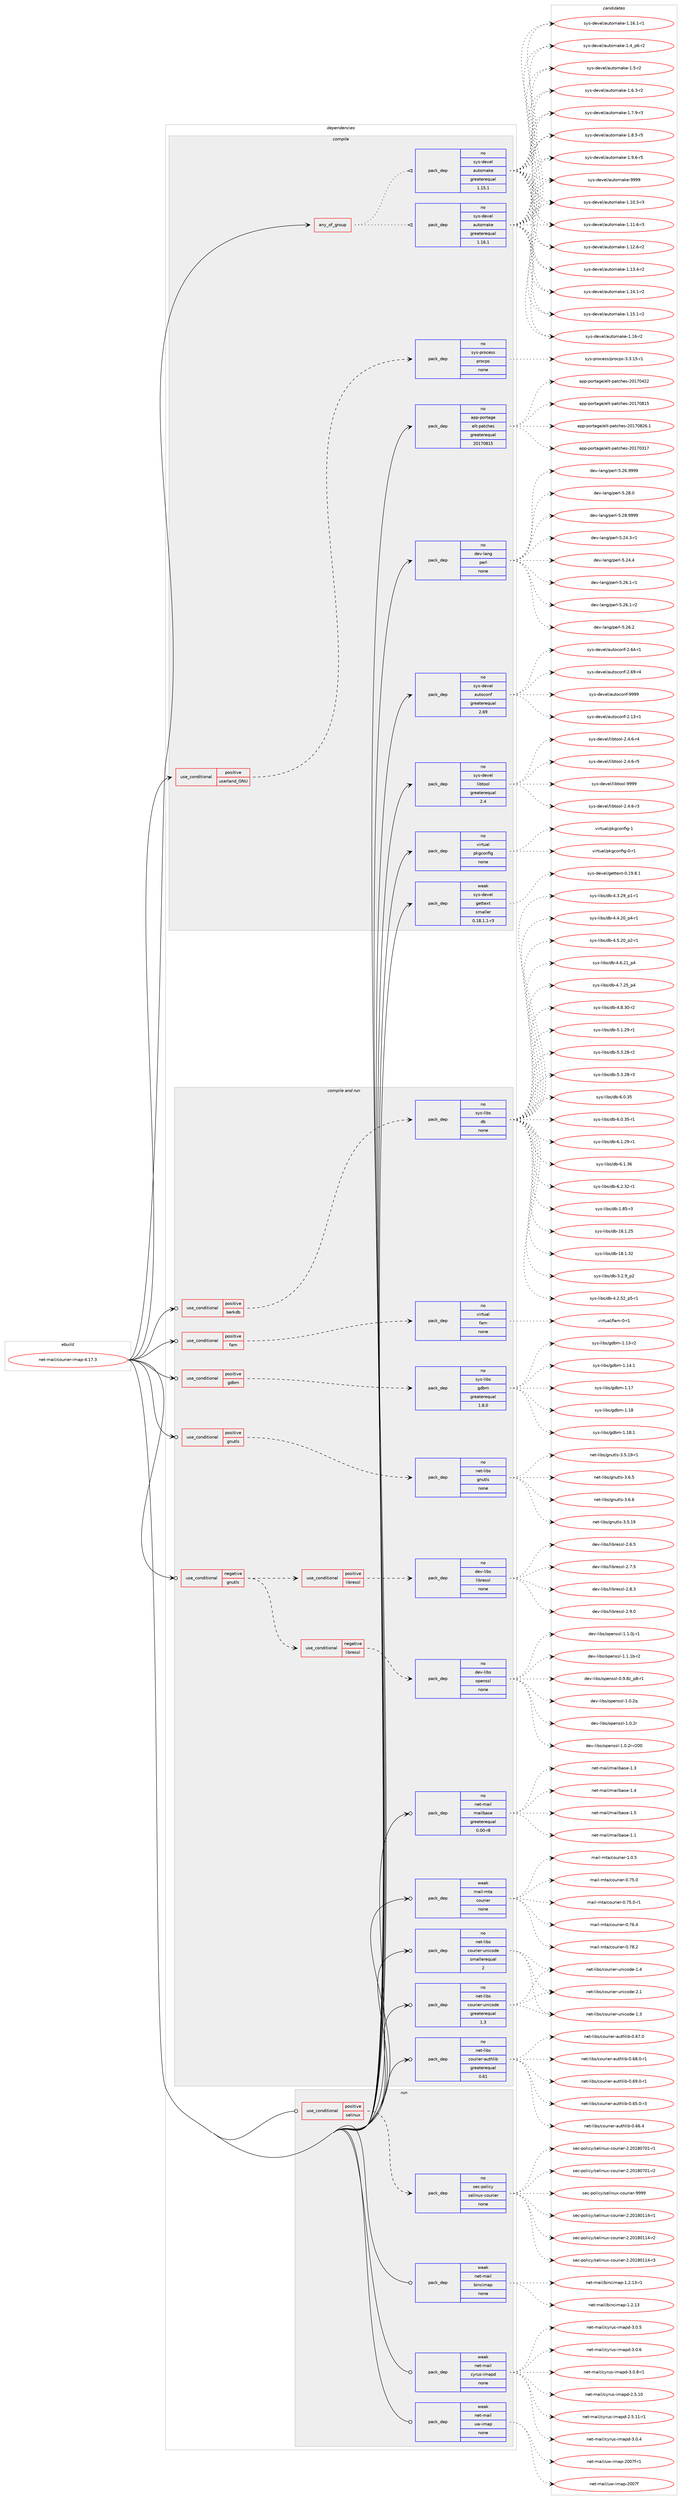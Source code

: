 digraph prolog {

# *************
# Graph options
# *************

newrank=true;
concentrate=true;
compound=true;
graph [rankdir=LR,fontname=Helvetica,fontsize=10,ranksep=1.5];#, ranksep=2.5, nodesep=0.2];
edge  [arrowhead=vee];
node  [fontname=Helvetica,fontsize=10];

# **********
# The ebuild
# **********

subgraph cluster_leftcol {
color=gray;
rank=same;
label=<<i>ebuild</i>>;
id [label="net-mail/courier-imap-4.17.3", color=red, width=4, href="../net-mail/courier-imap-4.17.3.svg"];
}

# ****************
# The dependencies
# ****************

subgraph cluster_midcol {
color=gray;
label=<<i>dependencies</i>>;
subgraph cluster_compile {
fillcolor="#eeeeee";
style=filled;
label=<<i>compile</i>>;
subgraph any26238 {
dependency1662953 [label=<<TABLE BORDER="0" CELLBORDER="1" CELLSPACING="0" CELLPADDING="4"><TR><TD CELLPADDING="10">any_of_group</TD></TR></TABLE>>, shape=none, color=red];subgraph pack1188903 {
dependency1662954 [label=<<TABLE BORDER="0" CELLBORDER="1" CELLSPACING="0" CELLPADDING="4" WIDTH="220"><TR><TD ROWSPAN="6" CELLPADDING="30">pack_dep</TD></TR><TR><TD WIDTH="110">no</TD></TR><TR><TD>sys-devel</TD></TR><TR><TD>automake</TD></TR><TR><TD>greaterequal</TD></TR><TR><TD>1.16.1</TD></TR></TABLE>>, shape=none, color=blue];
}
dependency1662953:e -> dependency1662954:w [weight=20,style="dotted",arrowhead="oinv"];
subgraph pack1188904 {
dependency1662955 [label=<<TABLE BORDER="0" CELLBORDER="1" CELLSPACING="0" CELLPADDING="4" WIDTH="220"><TR><TD ROWSPAN="6" CELLPADDING="30">pack_dep</TD></TR><TR><TD WIDTH="110">no</TD></TR><TR><TD>sys-devel</TD></TR><TR><TD>automake</TD></TR><TR><TD>greaterequal</TD></TR><TR><TD>1.15.1</TD></TR></TABLE>>, shape=none, color=blue];
}
dependency1662953:e -> dependency1662955:w [weight=20,style="dotted",arrowhead="oinv"];
}
id:e -> dependency1662953:w [weight=20,style="solid",arrowhead="vee"];
subgraph cond447024 {
dependency1662956 [label=<<TABLE BORDER="0" CELLBORDER="1" CELLSPACING="0" CELLPADDING="4"><TR><TD ROWSPAN="3" CELLPADDING="10">use_conditional</TD></TR><TR><TD>positive</TD></TR><TR><TD>userland_GNU</TD></TR></TABLE>>, shape=none, color=red];
subgraph pack1188905 {
dependency1662957 [label=<<TABLE BORDER="0" CELLBORDER="1" CELLSPACING="0" CELLPADDING="4" WIDTH="220"><TR><TD ROWSPAN="6" CELLPADDING="30">pack_dep</TD></TR><TR><TD WIDTH="110">no</TD></TR><TR><TD>sys-process</TD></TR><TR><TD>procps</TD></TR><TR><TD>none</TD></TR><TR><TD></TD></TR></TABLE>>, shape=none, color=blue];
}
dependency1662956:e -> dependency1662957:w [weight=20,style="dashed",arrowhead="vee"];
}
id:e -> dependency1662956:w [weight=20,style="solid",arrowhead="vee"];
subgraph pack1188906 {
dependency1662958 [label=<<TABLE BORDER="0" CELLBORDER="1" CELLSPACING="0" CELLPADDING="4" WIDTH="220"><TR><TD ROWSPAN="6" CELLPADDING="30">pack_dep</TD></TR><TR><TD WIDTH="110">no</TD></TR><TR><TD>app-portage</TD></TR><TR><TD>elt-patches</TD></TR><TR><TD>greaterequal</TD></TR><TR><TD>20170815</TD></TR></TABLE>>, shape=none, color=blue];
}
id:e -> dependency1662958:w [weight=20,style="solid",arrowhead="vee"];
subgraph pack1188907 {
dependency1662959 [label=<<TABLE BORDER="0" CELLBORDER="1" CELLSPACING="0" CELLPADDING="4" WIDTH="220"><TR><TD ROWSPAN="6" CELLPADDING="30">pack_dep</TD></TR><TR><TD WIDTH="110">no</TD></TR><TR><TD>dev-lang</TD></TR><TR><TD>perl</TD></TR><TR><TD>none</TD></TR><TR><TD></TD></TR></TABLE>>, shape=none, color=blue];
}
id:e -> dependency1662959:w [weight=20,style="solid",arrowhead="vee"];
subgraph pack1188908 {
dependency1662960 [label=<<TABLE BORDER="0" CELLBORDER="1" CELLSPACING="0" CELLPADDING="4" WIDTH="220"><TR><TD ROWSPAN="6" CELLPADDING="30">pack_dep</TD></TR><TR><TD WIDTH="110">no</TD></TR><TR><TD>sys-devel</TD></TR><TR><TD>autoconf</TD></TR><TR><TD>greaterequal</TD></TR><TR><TD>2.69</TD></TR></TABLE>>, shape=none, color=blue];
}
id:e -> dependency1662960:w [weight=20,style="solid",arrowhead="vee"];
subgraph pack1188909 {
dependency1662961 [label=<<TABLE BORDER="0" CELLBORDER="1" CELLSPACING="0" CELLPADDING="4" WIDTH="220"><TR><TD ROWSPAN="6" CELLPADDING="30">pack_dep</TD></TR><TR><TD WIDTH="110">no</TD></TR><TR><TD>sys-devel</TD></TR><TR><TD>libtool</TD></TR><TR><TD>greaterequal</TD></TR><TR><TD>2.4</TD></TR></TABLE>>, shape=none, color=blue];
}
id:e -> dependency1662961:w [weight=20,style="solid",arrowhead="vee"];
subgraph pack1188910 {
dependency1662962 [label=<<TABLE BORDER="0" CELLBORDER="1" CELLSPACING="0" CELLPADDING="4" WIDTH="220"><TR><TD ROWSPAN="6" CELLPADDING="30">pack_dep</TD></TR><TR><TD WIDTH="110">no</TD></TR><TR><TD>virtual</TD></TR><TR><TD>pkgconfig</TD></TR><TR><TD>none</TD></TR><TR><TD></TD></TR></TABLE>>, shape=none, color=blue];
}
id:e -> dependency1662962:w [weight=20,style="solid",arrowhead="vee"];
subgraph pack1188911 {
dependency1662963 [label=<<TABLE BORDER="0" CELLBORDER="1" CELLSPACING="0" CELLPADDING="4" WIDTH="220"><TR><TD ROWSPAN="6" CELLPADDING="30">pack_dep</TD></TR><TR><TD WIDTH="110">weak</TD></TR><TR><TD>sys-devel</TD></TR><TR><TD>gettext</TD></TR><TR><TD>smaller</TD></TR><TR><TD>0.18.1.1-r3</TD></TR></TABLE>>, shape=none, color=blue];
}
id:e -> dependency1662963:w [weight=20,style="solid",arrowhead="vee"];
}
subgraph cluster_compileandrun {
fillcolor="#eeeeee";
style=filled;
label=<<i>compile and run</i>>;
subgraph cond447025 {
dependency1662964 [label=<<TABLE BORDER="0" CELLBORDER="1" CELLSPACING="0" CELLPADDING="4"><TR><TD ROWSPAN="3" CELLPADDING="10">use_conditional</TD></TR><TR><TD>negative</TD></TR><TR><TD>gnutls</TD></TR></TABLE>>, shape=none, color=red];
subgraph cond447026 {
dependency1662965 [label=<<TABLE BORDER="0" CELLBORDER="1" CELLSPACING="0" CELLPADDING="4"><TR><TD ROWSPAN="3" CELLPADDING="10">use_conditional</TD></TR><TR><TD>negative</TD></TR><TR><TD>libressl</TD></TR></TABLE>>, shape=none, color=red];
subgraph pack1188912 {
dependency1662966 [label=<<TABLE BORDER="0" CELLBORDER="1" CELLSPACING="0" CELLPADDING="4" WIDTH="220"><TR><TD ROWSPAN="6" CELLPADDING="30">pack_dep</TD></TR><TR><TD WIDTH="110">no</TD></TR><TR><TD>dev-libs</TD></TR><TR><TD>openssl</TD></TR><TR><TD>none</TD></TR><TR><TD></TD></TR></TABLE>>, shape=none, color=blue];
}
dependency1662965:e -> dependency1662966:w [weight=20,style="dashed",arrowhead="vee"];
}
dependency1662964:e -> dependency1662965:w [weight=20,style="dashed",arrowhead="vee"];
subgraph cond447027 {
dependency1662967 [label=<<TABLE BORDER="0" CELLBORDER="1" CELLSPACING="0" CELLPADDING="4"><TR><TD ROWSPAN="3" CELLPADDING="10">use_conditional</TD></TR><TR><TD>positive</TD></TR><TR><TD>libressl</TD></TR></TABLE>>, shape=none, color=red];
subgraph pack1188913 {
dependency1662968 [label=<<TABLE BORDER="0" CELLBORDER="1" CELLSPACING="0" CELLPADDING="4" WIDTH="220"><TR><TD ROWSPAN="6" CELLPADDING="30">pack_dep</TD></TR><TR><TD WIDTH="110">no</TD></TR><TR><TD>dev-libs</TD></TR><TR><TD>libressl</TD></TR><TR><TD>none</TD></TR><TR><TD></TD></TR></TABLE>>, shape=none, color=blue];
}
dependency1662967:e -> dependency1662968:w [weight=20,style="dashed",arrowhead="vee"];
}
dependency1662964:e -> dependency1662967:w [weight=20,style="dashed",arrowhead="vee"];
}
id:e -> dependency1662964:w [weight=20,style="solid",arrowhead="odotvee"];
subgraph cond447028 {
dependency1662969 [label=<<TABLE BORDER="0" CELLBORDER="1" CELLSPACING="0" CELLPADDING="4"><TR><TD ROWSPAN="3" CELLPADDING="10">use_conditional</TD></TR><TR><TD>positive</TD></TR><TR><TD>berkdb</TD></TR></TABLE>>, shape=none, color=red];
subgraph pack1188914 {
dependency1662970 [label=<<TABLE BORDER="0" CELLBORDER="1" CELLSPACING="0" CELLPADDING="4" WIDTH="220"><TR><TD ROWSPAN="6" CELLPADDING="30">pack_dep</TD></TR><TR><TD WIDTH="110">no</TD></TR><TR><TD>sys-libs</TD></TR><TR><TD>db</TD></TR><TR><TD>none</TD></TR><TR><TD></TD></TR></TABLE>>, shape=none, color=blue];
}
dependency1662969:e -> dependency1662970:w [weight=20,style="dashed",arrowhead="vee"];
}
id:e -> dependency1662969:w [weight=20,style="solid",arrowhead="odotvee"];
subgraph cond447029 {
dependency1662971 [label=<<TABLE BORDER="0" CELLBORDER="1" CELLSPACING="0" CELLPADDING="4"><TR><TD ROWSPAN="3" CELLPADDING="10">use_conditional</TD></TR><TR><TD>positive</TD></TR><TR><TD>fam</TD></TR></TABLE>>, shape=none, color=red];
subgraph pack1188915 {
dependency1662972 [label=<<TABLE BORDER="0" CELLBORDER="1" CELLSPACING="0" CELLPADDING="4" WIDTH="220"><TR><TD ROWSPAN="6" CELLPADDING="30">pack_dep</TD></TR><TR><TD WIDTH="110">no</TD></TR><TR><TD>virtual</TD></TR><TR><TD>fam</TD></TR><TR><TD>none</TD></TR><TR><TD></TD></TR></TABLE>>, shape=none, color=blue];
}
dependency1662971:e -> dependency1662972:w [weight=20,style="dashed",arrowhead="vee"];
}
id:e -> dependency1662971:w [weight=20,style="solid",arrowhead="odotvee"];
subgraph cond447030 {
dependency1662973 [label=<<TABLE BORDER="0" CELLBORDER="1" CELLSPACING="0" CELLPADDING="4"><TR><TD ROWSPAN="3" CELLPADDING="10">use_conditional</TD></TR><TR><TD>positive</TD></TR><TR><TD>gdbm</TD></TR></TABLE>>, shape=none, color=red];
subgraph pack1188916 {
dependency1662974 [label=<<TABLE BORDER="0" CELLBORDER="1" CELLSPACING="0" CELLPADDING="4" WIDTH="220"><TR><TD ROWSPAN="6" CELLPADDING="30">pack_dep</TD></TR><TR><TD WIDTH="110">no</TD></TR><TR><TD>sys-libs</TD></TR><TR><TD>gdbm</TD></TR><TR><TD>greaterequal</TD></TR><TR><TD>1.8.0</TD></TR></TABLE>>, shape=none, color=blue];
}
dependency1662973:e -> dependency1662974:w [weight=20,style="dashed",arrowhead="vee"];
}
id:e -> dependency1662973:w [weight=20,style="solid",arrowhead="odotvee"];
subgraph cond447031 {
dependency1662975 [label=<<TABLE BORDER="0" CELLBORDER="1" CELLSPACING="0" CELLPADDING="4"><TR><TD ROWSPAN="3" CELLPADDING="10">use_conditional</TD></TR><TR><TD>positive</TD></TR><TR><TD>gnutls</TD></TR></TABLE>>, shape=none, color=red];
subgraph pack1188917 {
dependency1662976 [label=<<TABLE BORDER="0" CELLBORDER="1" CELLSPACING="0" CELLPADDING="4" WIDTH="220"><TR><TD ROWSPAN="6" CELLPADDING="30">pack_dep</TD></TR><TR><TD WIDTH="110">no</TD></TR><TR><TD>net-libs</TD></TR><TR><TD>gnutls</TD></TR><TR><TD>none</TD></TR><TR><TD></TD></TR></TABLE>>, shape=none, color=blue];
}
dependency1662975:e -> dependency1662976:w [weight=20,style="dashed",arrowhead="vee"];
}
id:e -> dependency1662975:w [weight=20,style="solid",arrowhead="odotvee"];
subgraph pack1188918 {
dependency1662977 [label=<<TABLE BORDER="0" CELLBORDER="1" CELLSPACING="0" CELLPADDING="4" WIDTH="220"><TR><TD ROWSPAN="6" CELLPADDING="30">pack_dep</TD></TR><TR><TD WIDTH="110">no</TD></TR><TR><TD>net-libs</TD></TR><TR><TD>courier-authlib</TD></TR><TR><TD>greaterequal</TD></TR><TR><TD>0.61</TD></TR></TABLE>>, shape=none, color=blue];
}
id:e -> dependency1662977:w [weight=20,style="solid",arrowhead="odotvee"];
subgraph pack1188919 {
dependency1662978 [label=<<TABLE BORDER="0" CELLBORDER="1" CELLSPACING="0" CELLPADDING="4" WIDTH="220"><TR><TD ROWSPAN="6" CELLPADDING="30">pack_dep</TD></TR><TR><TD WIDTH="110">no</TD></TR><TR><TD>net-libs</TD></TR><TR><TD>courier-unicode</TD></TR><TR><TD>greaterequal</TD></TR><TR><TD>1.3</TD></TR></TABLE>>, shape=none, color=blue];
}
id:e -> dependency1662978:w [weight=20,style="solid",arrowhead="odotvee"];
subgraph pack1188920 {
dependency1662979 [label=<<TABLE BORDER="0" CELLBORDER="1" CELLSPACING="0" CELLPADDING="4" WIDTH="220"><TR><TD ROWSPAN="6" CELLPADDING="30">pack_dep</TD></TR><TR><TD WIDTH="110">no</TD></TR><TR><TD>net-libs</TD></TR><TR><TD>courier-unicode</TD></TR><TR><TD>smallerequal</TD></TR><TR><TD>2</TD></TR></TABLE>>, shape=none, color=blue];
}
id:e -> dependency1662979:w [weight=20,style="solid",arrowhead="odotvee"];
subgraph pack1188921 {
dependency1662980 [label=<<TABLE BORDER="0" CELLBORDER="1" CELLSPACING="0" CELLPADDING="4" WIDTH="220"><TR><TD ROWSPAN="6" CELLPADDING="30">pack_dep</TD></TR><TR><TD WIDTH="110">no</TD></TR><TR><TD>net-mail</TD></TR><TR><TD>mailbase</TD></TR><TR><TD>greaterequal</TD></TR><TR><TD>0.00-r8</TD></TR></TABLE>>, shape=none, color=blue];
}
id:e -> dependency1662980:w [weight=20,style="solid",arrowhead="odotvee"];
subgraph pack1188922 {
dependency1662981 [label=<<TABLE BORDER="0" CELLBORDER="1" CELLSPACING="0" CELLPADDING="4" WIDTH="220"><TR><TD ROWSPAN="6" CELLPADDING="30">pack_dep</TD></TR><TR><TD WIDTH="110">weak</TD></TR><TR><TD>mail-mta</TD></TR><TR><TD>courier</TD></TR><TR><TD>none</TD></TR><TR><TD></TD></TR></TABLE>>, shape=none, color=blue];
}
id:e -> dependency1662981:w [weight=20,style="solid",arrowhead="odotvee"];
}
subgraph cluster_run {
fillcolor="#eeeeee";
style=filled;
label=<<i>run</i>>;
subgraph cond447032 {
dependency1662982 [label=<<TABLE BORDER="0" CELLBORDER="1" CELLSPACING="0" CELLPADDING="4"><TR><TD ROWSPAN="3" CELLPADDING="10">use_conditional</TD></TR><TR><TD>positive</TD></TR><TR><TD>selinux</TD></TR></TABLE>>, shape=none, color=red];
subgraph pack1188923 {
dependency1662983 [label=<<TABLE BORDER="0" CELLBORDER="1" CELLSPACING="0" CELLPADDING="4" WIDTH="220"><TR><TD ROWSPAN="6" CELLPADDING="30">pack_dep</TD></TR><TR><TD WIDTH="110">no</TD></TR><TR><TD>sec-policy</TD></TR><TR><TD>selinux-courier</TD></TR><TR><TD>none</TD></TR><TR><TD></TD></TR></TABLE>>, shape=none, color=blue];
}
dependency1662982:e -> dependency1662983:w [weight=20,style="dashed",arrowhead="vee"];
}
id:e -> dependency1662982:w [weight=20,style="solid",arrowhead="odot"];
subgraph pack1188924 {
dependency1662984 [label=<<TABLE BORDER="0" CELLBORDER="1" CELLSPACING="0" CELLPADDING="4" WIDTH="220"><TR><TD ROWSPAN="6" CELLPADDING="30">pack_dep</TD></TR><TR><TD WIDTH="110">weak</TD></TR><TR><TD>net-mail</TD></TR><TR><TD>bincimap</TD></TR><TR><TD>none</TD></TR><TR><TD></TD></TR></TABLE>>, shape=none, color=blue];
}
id:e -> dependency1662984:w [weight=20,style="solid",arrowhead="odot"];
subgraph pack1188925 {
dependency1662985 [label=<<TABLE BORDER="0" CELLBORDER="1" CELLSPACING="0" CELLPADDING="4" WIDTH="220"><TR><TD ROWSPAN="6" CELLPADDING="30">pack_dep</TD></TR><TR><TD WIDTH="110">weak</TD></TR><TR><TD>net-mail</TD></TR><TR><TD>cyrus-imapd</TD></TR><TR><TD>none</TD></TR><TR><TD></TD></TR></TABLE>>, shape=none, color=blue];
}
id:e -> dependency1662985:w [weight=20,style="solid",arrowhead="odot"];
subgraph pack1188926 {
dependency1662986 [label=<<TABLE BORDER="0" CELLBORDER="1" CELLSPACING="0" CELLPADDING="4" WIDTH="220"><TR><TD ROWSPAN="6" CELLPADDING="30">pack_dep</TD></TR><TR><TD WIDTH="110">weak</TD></TR><TR><TD>net-mail</TD></TR><TR><TD>uw-imap</TD></TR><TR><TD>none</TD></TR><TR><TD></TD></TR></TABLE>>, shape=none, color=blue];
}
id:e -> dependency1662986:w [weight=20,style="solid",arrowhead="odot"];
}
}

# **************
# The candidates
# **************

subgraph cluster_choices {
rank=same;
color=gray;
label=<<i>candidates</i>>;

subgraph choice1188903 {
color=black;
nodesep=1;
choice11512111545100101118101108479711711611110997107101454946494846514511451 [label="sys-devel/automake-1.10.3-r3", color=red, width=4,href="../sys-devel/automake-1.10.3-r3.svg"];
choice11512111545100101118101108479711711611110997107101454946494946544511451 [label="sys-devel/automake-1.11.6-r3", color=red, width=4,href="../sys-devel/automake-1.11.6-r3.svg"];
choice11512111545100101118101108479711711611110997107101454946495046544511450 [label="sys-devel/automake-1.12.6-r2", color=red, width=4,href="../sys-devel/automake-1.12.6-r2.svg"];
choice11512111545100101118101108479711711611110997107101454946495146524511450 [label="sys-devel/automake-1.13.4-r2", color=red, width=4,href="../sys-devel/automake-1.13.4-r2.svg"];
choice11512111545100101118101108479711711611110997107101454946495246494511450 [label="sys-devel/automake-1.14.1-r2", color=red, width=4,href="../sys-devel/automake-1.14.1-r2.svg"];
choice11512111545100101118101108479711711611110997107101454946495346494511450 [label="sys-devel/automake-1.15.1-r2", color=red, width=4,href="../sys-devel/automake-1.15.1-r2.svg"];
choice1151211154510010111810110847971171161111099710710145494649544511450 [label="sys-devel/automake-1.16-r2", color=red, width=4,href="../sys-devel/automake-1.16-r2.svg"];
choice11512111545100101118101108479711711611110997107101454946495446494511449 [label="sys-devel/automake-1.16.1-r1", color=red, width=4,href="../sys-devel/automake-1.16.1-r1.svg"];
choice115121115451001011181011084797117116111109971071014549465295112544511450 [label="sys-devel/automake-1.4_p6-r2", color=red, width=4,href="../sys-devel/automake-1.4_p6-r2.svg"];
choice11512111545100101118101108479711711611110997107101454946534511450 [label="sys-devel/automake-1.5-r2", color=red, width=4,href="../sys-devel/automake-1.5-r2.svg"];
choice115121115451001011181011084797117116111109971071014549465446514511450 [label="sys-devel/automake-1.6.3-r2", color=red, width=4,href="../sys-devel/automake-1.6.3-r2.svg"];
choice115121115451001011181011084797117116111109971071014549465546574511451 [label="sys-devel/automake-1.7.9-r3", color=red, width=4,href="../sys-devel/automake-1.7.9-r3.svg"];
choice115121115451001011181011084797117116111109971071014549465646534511453 [label="sys-devel/automake-1.8.5-r5", color=red, width=4,href="../sys-devel/automake-1.8.5-r5.svg"];
choice115121115451001011181011084797117116111109971071014549465746544511453 [label="sys-devel/automake-1.9.6-r5", color=red, width=4,href="../sys-devel/automake-1.9.6-r5.svg"];
choice115121115451001011181011084797117116111109971071014557575757 [label="sys-devel/automake-9999", color=red, width=4,href="../sys-devel/automake-9999.svg"];
dependency1662954:e -> choice11512111545100101118101108479711711611110997107101454946494846514511451:w [style=dotted,weight="100"];
dependency1662954:e -> choice11512111545100101118101108479711711611110997107101454946494946544511451:w [style=dotted,weight="100"];
dependency1662954:e -> choice11512111545100101118101108479711711611110997107101454946495046544511450:w [style=dotted,weight="100"];
dependency1662954:e -> choice11512111545100101118101108479711711611110997107101454946495146524511450:w [style=dotted,weight="100"];
dependency1662954:e -> choice11512111545100101118101108479711711611110997107101454946495246494511450:w [style=dotted,weight="100"];
dependency1662954:e -> choice11512111545100101118101108479711711611110997107101454946495346494511450:w [style=dotted,weight="100"];
dependency1662954:e -> choice1151211154510010111810110847971171161111099710710145494649544511450:w [style=dotted,weight="100"];
dependency1662954:e -> choice11512111545100101118101108479711711611110997107101454946495446494511449:w [style=dotted,weight="100"];
dependency1662954:e -> choice115121115451001011181011084797117116111109971071014549465295112544511450:w [style=dotted,weight="100"];
dependency1662954:e -> choice11512111545100101118101108479711711611110997107101454946534511450:w [style=dotted,weight="100"];
dependency1662954:e -> choice115121115451001011181011084797117116111109971071014549465446514511450:w [style=dotted,weight="100"];
dependency1662954:e -> choice115121115451001011181011084797117116111109971071014549465546574511451:w [style=dotted,weight="100"];
dependency1662954:e -> choice115121115451001011181011084797117116111109971071014549465646534511453:w [style=dotted,weight="100"];
dependency1662954:e -> choice115121115451001011181011084797117116111109971071014549465746544511453:w [style=dotted,weight="100"];
dependency1662954:e -> choice115121115451001011181011084797117116111109971071014557575757:w [style=dotted,weight="100"];
}
subgraph choice1188904 {
color=black;
nodesep=1;
choice11512111545100101118101108479711711611110997107101454946494846514511451 [label="sys-devel/automake-1.10.3-r3", color=red, width=4,href="../sys-devel/automake-1.10.3-r3.svg"];
choice11512111545100101118101108479711711611110997107101454946494946544511451 [label="sys-devel/automake-1.11.6-r3", color=red, width=4,href="../sys-devel/automake-1.11.6-r3.svg"];
choice11512111545100101118101108479711711611110997107101454946495046544511450 [label="sys-devel/automake-1.12.6-r2", color=red, width=4,href="../sys-devel/automake-1.12.6-r2.svg"];
choice11512111545100101118101108479711711611110997107101454946495146524511450 [label="sys-devel/automake-1.13.4-r2", color=red, width=4,href="../sys-devel/automake-1.13.4-r2.svg"];
choice11512111545100101118101108479711711611110997107101454946495246494511450 [label="sys-devel/automake-1.14.1-r2", color=red, width=4,href="../sys-devel/automake-1.14.1-r2.svg"];
choice11512111545100101118101108479711711611110997107101454946495346494511450 [label="sys-devel/automake-1.15.1-r2", color=red, width=4,href="../sys-devel/automake-1.15.1-r2.svg"];
choice1151211154510010111810110847971171161111099710710145494649544511450 [label="sys-devel/automake-1.16-r2", color=red, width=4,href="../sys-devel/automake-1.16-r2.svg"];
choice11512111545100101118101108479711711611110997107101454946495446494511449 [label="sys-devel/automake-1.16.1-r1", color=red, width=4,href="../sys-devel/automake-1.16.1-r1.svg"];
choice115121115451001011181011084797117116111109971071014549465295112544511450 [label="sys-devel/automake-1.4_p6-r2", color=red, width=4,href="../sys-devel/automake-1.4_p6-r2.svg"];
choice11512111545100101118101108479711711611110997107101454946534511450 [label="sys-devel/automake-1.5-r2", color=red, width=4,href="../sys-devel/automake-1.5-r2.svg"];
choice115121115451001011181011084797117116111109971071014549465446514511450 [label="sys-devel/automake-1.6.3-r2", color=red, width=4,href="../sys-devel/automake-1.6.3-r2.svg"];
choice115121115451001011181011084797117116111109971071014549465546574511451 [label="sys-devel/automake-1.7.9-r3", color=red, width=4,href="../sys-devel/automake-1.7.9-r3.svg"];
choice115121115451001011181011084797117116111109971071014549465646534511453 [label="sys-devel/automake-1.8.5-r5", color=red, width=4,href="../sys-devel/automake-1.8.5-r5.svg"];
choice115121115451001011181011084797117116111109971071014549465746544511453 [label="sys-devel/automake-1.9.6-r5", color=red, width=4,href="../sys-devel/automake-1.9.6-r5.svg"];
choice115121115451001011181011084797117116111109971071014557575757 [label="sys-devel/automake-9999", color=red, width=4,href="../sys-devel/automake-9999.svg"];
dependency1662955:e -> choice11512111545100101118101108479711711611110997107101454946494846514511451:w [style=dotted,weight="100"];
dependency1662955:e -> choice11512111545100101118101108479711711611110997107101454946494946544511451:w [style=dotted,weight="100"];
dependency1662955:e -> choice11512111545100101118101108479711711611110997107101454946495046544511450:w [style=dotted,weight="100"];
dependency1662955:e -> choice11512111545100101118101108479711711611110997107101454946495146524511450:w [style=dotted,weight="100"];
dependency1662955:e -> choice11512111545100101118101108479711711611110997107101454946495246494511450:w [style=dotted,weight="100"];
dependency1662955:e -> choice11512111545100101118101108479711711611110997107101454946495346494511450:w [style=dotted,weight="100"];
dependency1662955:e -> choice1151211154510010111810110847971171161111099710710145494649544511450:w [style=dotted,weight="100"];
dependency1662955:e -> choice11512111545100101118101108479711711611110997107101454946495446494511449:w [style=dotted,weight="100"];
dependency1662955:e -> choice115121115451001011181011084797117116111109971071014549465295112544511450:w [style=dotted,weight="100"];
dependency1662955:e -> choice11512111545100101118101108479711711611110997107101454946534511450:w [style=dotted,weight="100"];
dependency1662955:e -> choice115121115451001011181011084797117116111109971071014549465446514511450:w [style=dotted,weight="100"];
dependency1662955:e -> choice115121115451001011181011084797117116111109971071014549465546574511451:w [style=dotted,weight="100"];
dependency1662955:e -> choice115121115451001011181011084797117116111109971071014549465646534511453:w [style=dotted,weight="100"];
dependency1662955:e -> choice115121115451001011181011084797117116111109971071014549465746544511453:w [style=dotted,weight="100"];
dependency1662955:e -> choice115121115451001011181011084797117116111109971071014557575757:w [style=dotted,weight="100"];
}
subgraph choice1188905 {
color=black;
nodesep=1;
choice11512111545112114111991011151154711211411199112115455146514649534511449 [label="sys-process/procps-3.3.15-r1", color=red, width=4,href="../sys-process/procps-3.3.15-r1.svg"];
dependency1662957:e -> choice11512111545112114111991011151154711211411199112115455146514649534511449:w [style=dotted,weight="100"];
}
subgraph choice1188906 {
color=black;
nodesep=1;
choice97112112451121111141169710310147101108116451129711699104101115455048495548514955 [label="app-portage/elt-patches-20170317", color=red, width=4,href="../app-portage/elt-patches-20170317.svg"];
choice97112112451121111141169710310147101108116451129711699104101115455048495548525050 [label="app-portage/elt-patches-20170422", color=red, width=4,href="../app-portage/elt-patches-20170422.svg"];
choice97112112451121111141169710310147101108116451129711699104101115455048495548564953 [label="app-portage/elt-patches-20170815", color=red, width=4,href="../app-portage/elt-patches-20170815.svg"];
choice971121124511211111411697103101471011081164511297116991041011154550484955485650544649 [label="app-portage/elt-patches-20170826.1", color=red, width=4,href="../app-portage/elt-patches-20170826.1.svg"];
dependency1662958:e -> choice97112112451121111141169710310147101108116451129711699104101115455048495548514955:w [style=dotted,weight="100"];
dependency1662958:e -> choice97112112451121111141169710310147101108116451129711699104101115455048495548525050:w [style=dotted,weight="100"];
dependency1662958:e -> choice97112112451121111141169710310147101108116451129711699104101115455048495548564953:w [style=dotted,weight="100"];
dependency1662958:e -> choice971121124511211111411697103101471011081164511297116991041011154550484955485650544649:w [style=dotted,weight="100"];
}
subgraph choice1188907 {
color=black;
nodesep=1;
choice100101118451089711010347112101114108455346505246514511449 [label="dev-lang/perl-5.24.3-r1", color=red, width=4,href="../dev-lang/perl-5.24.3-r1.svg"];
choice10010111845108971101034711210111410845534650524652 [label="dev-lang/perl-5.24.4", color=red, width=4,href="../dev-lang/perl-5.24.4.svg"];
choice100101118451089711010347112101114108455346505446494511449 [label="dev-lang/perl-5.26.1-r1", color=red, width=4,href="../dev-lang/perl-5.26.1-r1.svg"];
choice100101118451089711010347112101114108455346505446494511450 [label="dev-lang/perl-5.26.1-r2", color=red, width=4,href="../dev-lang/perl-5.26.1-r2.svg"];
choice10010111845108971101034711210111410845534650544650 [label="dev-lang/perl-5.26.2", color=red, width=4,href="../dev-lang/perl-5.26.2.svg"];
choice10010111845108971101034711210111410845534650544657575757 [label="dev-lang/perl-5.26.9999", color=red, width=4,href="../dev-lang/perl-5.26.9999.svg"];
choice10010111845108971101034711210111410845534650564648 [label="dev-lang/perl-5.28.0", color=red, width=4,href="../dev-lang/perl-5.28.0.svg"];
choice10010111845108971101034711210111410845534650564657575757 [label="dev-lang/perl-5.28.9999", color=red, width=4,href="../dev-lang/perl-5.28.9999.svg"];
dependency1662959:e -> choice100101118451089711010347112101114108455346505246514511449:w [style=dotted,weight="100"];
dependency1662959:e -> choice10010111845108971101034711210111410845534650524652:w [style=dotted,weight="100"];
dependency1662959:e -> choice100101118451089711010347112101114108455346505446494511449:w [style=dotted,weight="100"];
dependency1662959:e -> choice100101118451089711010347112101114108455346505446494511450:w [style=dotted,weight="100"];
dependency1662959:e -> choice10010111845108971101034711210111410845534650544650:w [style=dotted,weight="100"];
dependency1662959:e -> choice10010111845108971101034711210111410845534650544657575757:w [style=dotted,weight="100"];
dependency1662959:e -> choice10010111845108971101034711210111410845534650564648:w [style=dotted,weight="100"];
dependency1662959:e -> choice10010111845108971101034711210111410845534650564657575757:w [style=dotted,weight="100"];
}
subgraph choice1188908 {
color=black;
nodesep=1;
choice1151211154510010111810110847971171161119911111010245504649514511449 [label="sys-devel/autoconf-2.13-r1", color=red, width=4,href="../sys-devel/autoconf-2.13-r1.svg"];
choice1151211154510010111810110847971171161119911111010245504654524511449 [label="sys-devel/autoconf-2.64-r1", color=red, width=4,href="../sys-devel/autoconf-2.64-r1.svg"];
choice1151211154510010111810110847971171161119911111010245504654574511452 [label="sys-devel/autoconf-2.69-r4", color=red, width=4,href="../sys-devel/autoconf-2.69-r4.svg"];
choice115121115451001011181011084797117116111991111101024557575757 [label="sys-devel/autoconf-9999", color=red, width=4,href="../sys-devel/autoconf-9999.svg"];
dependency1662960:e -> choice1151211154510010111810110847971171161119911111010245504649514511449:w [style=dotted,weight="100"];
dependency1662960:e -> choice1151211154510010111810110847971171161119911111010245504654524511449:w [style=dotted,weight="100"];
dependency1662960:e -> choice1151211154510010111810110847971171161119911111010245504654574511452:w [style=dotted,weight="100"];
dependency1662960:e -> choice115121115451001011181011084797117116111991111101024557575757:w [style=dotted,weight="100"];
}
subgraph choice1188909 {
color=black;
nodesep=1;
choice1151211154510010111810110847108105981161111111084550465246544511451 [label="sys-devel/libtool-2.4.6-r3", color=red, width=4,href="../sys-devel/libtool-2.4.6-r3.svg"];
choice1151211154510010111810110847108105981161111111084550465246544511452 [label="sys-devel/libtool-2.4.6-r4", color=red, width=4,href="../sys-devel/libtool-2.4.6-r4.svg"];
choice1151211154510010111810110847108105981161111111084550465246544511453 [label="sys-devel/libtool-2.4.6-r5", color=red, width=4,href="../sys-devel/libtool-2.4.6-r5.svg"];
choice1151211154510010111810110847108105981161111111084557575757 [label="sys-devel/libtool-9999", color=red, width=4,href="../sys-devel/libtool-9999.svg"];
dependency1662961:e -> choice1151211154510010111810110847108105981161111111084550465246544511451:w [style=dotted,weight="100"];
dependency1662961:e -> choice1151211154510010111810110847108105981161111111084550465246544511452:w [style=dotted,weight="100"];
dependency1662961:e -> choice1151211154510010111810110847108105981161111111084550465246544511453:w [style=dotted,weight="100"];
dependency1662961:e -> choice1151211154510010111810110847108105981161111111084557575757:w [style=dotted,weight="100"];
}
subgraph choice1188910 {
color=black;
nodesep=1;
choice11810511411611797108471121071039911111010210510345484511449 [label="virtual/pkgconfig-0-r1", color=red, width=4,href="../virtual/pkgconfig-0-r1.svg"];
choice1181051141161179710847112107103991111101021051034549 [label="virtual/pkgconfig-1", color=red, width=4,href="../virtual/pkgconfig-1.svg"];
dependency1662962:e -> choice11810511411611797108471121071039911111010210510345484511449:w [style=dotted,weight="100"];
dependency1662962:e -> choice1181051141161179710847112107103991111101021051034549:w [style=dotted,weight="100"];
}
subgraph choice1188911 {
color=black;
nodesep=1;
choice1151211154510010111810110847103101116116101120116454846495746564649 [label="sys-devel/gettext-0.19.8.1", color=red, width=4,href="../sys-devel/gettext-0.19.8.1.svg"];
dependency1662963:e -> choice1151211154510010111810110847103101116116101120116454846495746564649:w [style=dotted,weight="100"];
}
subgraph choice1188912 {
color=black;
nodesep=1;
choice10010111845108105981154711111210111011511510845484657465612295112564511449 [label="dev-libs/openssl-0.9.8z_p8-r1", color=red, width=4,href="../dev-libs/openssl-0.9.8z_p8-r1.svg"];
choice100101118451081059811547111112101110115115108454946484650113 [label="dev-libs/openssl-1.0.2q", color=red, width=4,href="../dev-libs/openssl-1.0.2q.svg"];
choice100101118451081059811547111112101110115115108454946484650114 [label="dev-libs/openssl-1.0.2r", color=red, width=4,href="../dev-libs/openssl-1.0.2r.svg"];
choice10010111845108105981154711111210111011511510845494648465011445114504848 [label="dev-libs/openssl-1.0.2r-r200", color=red, width=4,href="../dev-libs/openssl-1.0.2r-r200.svg"];
choice1001011184510810598115471111121011101151151084549464946481064511449 [label="dev-libs/openssl-1.1.0j-r1", color=red, width=4,href="../dev-libs/openssl-1.1.0j-r1.svg"];
choice100101118451081059811547111112101110115115108454946494649984511450 [label="dev-libs/openssl-1.1.1b-r2", color=red, width=4,href="../dev-libs/openssl-1.1.1b-r2.svg"];
dependency1662966:e -> choice10010111845108105981154711111210111011511510845484657465612295112564511449:w [style=dotted,weight="100"];
dependency1662966:e -> choice100101118451081059811547111112101110115115108454946484650113:w [style=dotted,weight="100"];
dependency1662966:e -> choice100101118451081059811547111112101110115115108454946484650114:w [style=dotted,weight="100"];
dependency1662966:e -> choice10010111845108105981154711111210111011511510845494648465011445114504848:w [style=dotted,weight="100"];
dependency1662966:e -> choice1001011184510810598115471111121011101151151084549464946481064511449:w [style=dotted,weight="100"];
dependency1662966:e -> choice100101118451081059811547111112101110115115108454946494649984511450:w [style=dotted,weight="100"];
}
subgraph choice1188913 {
color=black;
nodesep=1;
choice10010111845108105981154710810598114101115115108455046544653 [label="dev-libs/libressl-2.6.5", color=red, width=4,href="../dev-libs/libressl-2.6.5.svg"];
choice10010111845108105981154710810598114101115115108455046554653 [label="dev-libs/libressl-2.7.5", color=red, width=4,href="../dev-libs/libressl-2.7.5.svg"];
choice10010111845108105981154710810598114101115115108455046564651 [label="dev-libs/libressl-2.8.3", color=red, width=4,href="../dev-libs/libressl-2.8.3.svg"];
choice10010111845108105981154710810598114101115115108455046574648 [label="dev-libs/libressl-2.9.0", color=red, width=4,href="../dev-libs/libressl-2.9.0.svg"];
dependency1662968:e -> choice10010111845108105981154710810598114101115115108455046544653:w [style=dotted,weight="100"];
dependency1662968:e -> choice10010111845108105981154710810598114101115115108455046554653:w [style=dotted,weight="100"];
dependency1662968:e -> choice10010111845108105981154710810598114101115115108455046564651:w [style=dotted,weight="100"];
dependency1662968:e -> choice10010111845108105981154710810598114101115115108455046574648:w [style=dotted,weight="100"];
}
subgraph choice1188914 {
color=black;
nodesep=1;
choice1151211154510810598115471009845494656534511451 [label="sys-libs/db-1.85-r3", color=red, width=4,href="../sys-libs/db-1.85-r3.svg"];
choice115121115451081059811547100984549564649465053 [label="sys-libs/db-18.1.25", color=red, width=4,href="../sys-libs/db-18.1.25.svg"];
choice115121115451081059811547100984549564649465150 [label="sys-libs/db-18.1.32", color=red, width=4,href="../sys-libs/db-18.1.32.svg"];
choice115121115451081059811547100984551465046579511250 [label="sys-libs/db-3.2.9_p2", color=red, width=4,href="../sys-libs/db-3.2.9_p2.svg"];
choice115121115451081059811547100984552465046535095112534511449 [label="sys-libs/db-4.2.52_p5-r1", color=red, width=4,href="../sys-libs/db-4.2.52_p5-r1.svg"];
choice115121115451081059811547100984552465146505795112494511449 [label="sys-libs/db-4.3.29_p1-r1", color=red, width=4,href="../sys-libs/db-4.3.29_p1-r1.svg"];
choice115121115451081059811547100984552465246504895112524511449 [label="sys-libs/db-4.4.20_p4-r1", color=red, width=4,href="../sys-libs/db-4.4.20_p4-r1.svg"];
choice115121115451081059811547100984552465346504895112504511449 [label="sys-libs/db-4.5.20_p2-r1", color=red, width=4,href="../sys-libs/db-4.5.20_p2-r1.svg"];
choice11512111545108105981154710098455246544650499511252 [label="sys-libs/db-4.6.21_p4", color=red, width=4,href="../sys-libs/db-4.6.21_p4.svg"];
choice11512111545108105981154710098455246554650539511252 [label="sys-libs/db-4.7.25_p4", color=red, width=4,href="../sys-libs/db-4.7.25_p4.svg"];
choice11512111545108105981154710098455246564651484511450 [label="sys-libs/db-4.8.30-r2", color=red, width=4,href="../sys-libs/db-4.8.30-r2.svg"];
choice11512111545108105981154710098455346494650574511449 [label="sys-libs/db-5.1.29-r1", color=red, width=4,href="../sys-libs/db-5.1.29-r1.svg"];
choice11512111545108105981154710098455346514650564511450 [label="sys-libs/db-5.3.28-r2", color=red, width=4,href="../sys-libs/db-5.3.28-r2.svg"];
choice11512111545108105981154710098455346514650564511451 [label="sys-libs/db-5.3.28-r3", color=red, width=4,href="../sys-libs/db-5.3.28-r3.svg"];
choice1151211154510810598115471009845544648465153 [label="sys-libs/db-6.0.35", color=red, width=4,href="../sys-libs/db-6.0.35.svg"];
choice11512111545108105981154710098455446484651534511449 [label="sys-libs/db-6.0.35-r1", color=red, width=4,href="../sys-libs/db-6.0.35-r1.svg"];
choice11512111545108105981154710098455446494650574511449 [label="sys-libs/db-6.1.29-r1", color=red, width=4,href="../sys-libs/db-6.1.29-r1.svg"];
choice1151211154510810598115471009845544649465154 [label="sys-libs/db-6.1.36", color=red, width=4,href="../sys-libs/db-6.1.36.svg"];
choice11512111545108105981154710098455446504651504511449 [label="sys-libs/db-6.2.32-r1", color=red, width=4,href="../sys-libs/db-6.2.32-r1.svg"];
dependency1662970:e -> choice1151211154510810598115471009845494656534511451:w [style=dotted,weight="100"];
dependency1662970:e -> choice115121115451081059811547100984549564649465053:w [style=dotted,weight="100"];
dependency1662970:e -> choice115121115451081059811547100984549564649465150:w [style=dotted,weight="100"];
dependency1662970:e -> choice115121115451081059811547100984551465046579511250:w [style=dotted,weight="100"];
dependency1662970:e -> choice115121115451081059811547100984552465046535095112534511449:w [style=dotted,weight="100"];
dependency1662970:e -> choice115121115451081059811547100984552465146505795112494511449:w [style=dotted,weight="100"];
dependency1662970:e -> choice115121115451081059811547100984552465246504895112524511449:w [style=dotted,weight="100"];
dependency1662970:e -> choice115121115451081059811547100984552465346504895112504511449:w [style=dotted,weight="100"];
dependency1662970:e -> choice11512111545108105981154710098455246544650499511252:w [style=dotted,weight="100"];
dependency1662970:e -> choice11512111545108105981154710098455246554650539511252:w [style=dotted,weight="100"];
dependency1662970:e -> choice11512111545108105981154710098455246564651484511450:w [style=dotted,weight="100"];
dependency1662970:e -> choice11512111545108105981154710098455346494650574511449:w [style=dotted,weight="100"];
dependency1662970:e -> choice11512111545108105981154710098455346514650564511450:w [style=dotted,weight="100"];
dependency1662970:e -> choice11512111545108105981154710098455346514650564511451:w [style=dotted,weight="100"];
dependency1662970:e -> choice1151211154510810598115471009845544648465153:w [style=dotted,weight="100"];
dependency1662970:e -> choice11512111545108105981154710098455446484651534511449:w [style=dotted,weight="100"];
dependency1662970:e -> choice11512111545108105981154710098455446494650574511449:w [style=dotted,weight="100"];
dependency1662970:e -> choice1151211154510810598115471009845544649465154:w [style=dotted,weight="100"];
dependency1662970:e -> choice11512111545108105981154710098455446504651504511449:w [style=dotted,weight="100"];
}
subgraph choice1188915 {
color=black;
nodesep=1;
choice11810511411611797108471029710945484511449 [label="virtual/fam-0-r1", color=red, width=4,href="../virtual/fam-0-r1.svg"];
dependency1662972:e -> choice11810511411611797108471029710945484511449:w [style=dotted,weight="100"];
}
subgraph choice1188916 {
color=black;
nodesep=1;
choice1151211154510810598115471031009810945494649514511450 [label="sys-libs/gdbm-1.13-r2", color=red, width=4,href="../sys-libs/gdbm-1.13-r2.svg"];
choice1151211154510810598115471031009810945494649524649 [label="sys-libs/gdbm-1.14.1", color=red, width=4,href="../sys-libs/gdbm-1.14.1.svg"];
choice115121115451081059811547103100981094549464955 [label="sys-libs/gdbm-1.17", color=red, width=4,href="../sys-libs/gdbm-1.17.svg"];
choice115121115451081059811547103100981094549464956 [label="sys-libs/gdbm-1.18", color=red, width=4,href="../sys-libs/gdbm-1.18.svg"];
choice1151211154510810598115471031009810945494649564649 [label="sys-libs/gdbm-1.18.1", color=red, width=4,href="../sys-libs/gdbm-1.18.1.svg"];
dependency1662974:e -> choice1151211154510810598115471031009810945494649514511450:w [style=dotted,weight="100"];
dependency1662974:e -> choice1151211154510810598115471031009810945494649524649:w [style=dotted,weight="100"];
dependency1662974:e -> choice115121115451081059811547103100981094549464955:w [style=dotted,weight="100"];
dependency1662974:e -> choice115121115451081059811547103100981094549464956:w [style=dotted,weight="100"];
dependency1662974:e -> choice1151211154510810598115471031009810945494649564649:w [style=dotted,weight="100"];
}
subgraph choice1188917 {
color=black;
nodesep=1;
choice11010111645108105981154710311011711610811545514653464957 [label="net-libs/gnutls-3.5.19", color=red, width=4,href="../net-libs/gnutls-3.5.19.svg"];
choice110101116451081059811547103110117116108115455146534649574511449 [label="net-libs/gnutls-3.5.19-r1", color=red, width=4,href="../net-libs/gnutls-3.5.19-r1.svg"];
choice110101116451081059811547103110117116108115455146544653 [label="net-libs/gnutls-3.6.5", color=red, width=4,href="../net-libs/gnutls-3.6.5.svg"];
choice110101116451081059811547103110117116108115455146544654 [label="net-libs/gnutls-3.6.6", color=red, width=4,href="../net-libs/gnutls-3.6.6.svg"];
dependency1662976:e -> choice11010111645108105981154710311011711610811545514653464957:w [style=dotted,weight="100"];
dependency1662976:e -> choice110101116451081059811547103110117116108115455146534649574511449:w [style=dotted,weight="100"];
dependency1662976:e -> choice110101116451081059811547103110117116108115455146544653:w [style=dotted,weight="100"];
dependency1662976:e -> choice110101116451081059811547103110117116108115455146544654:w [style=dotted,weight="100"];
}
subgraph choice1188918 {
color=black;
nodesep=1;
choice11010111645108105981154799111117114105101114459711711610410810598454846545346484511451 [label="net-libs/courier-authlib-0.65.0-r3", color=red, width=4,href="../net-libs/courier-authlib-0.65.0-r3.svg"];
choice1101011164510810598115479911111711410510111445971171161041081059845484654544652 [label="net-libs/courier-authlib-0.66.4", color=red, width=4,href="../net-libs/courier-authlib-0.66.4.svg"];
choice1101011164510810598115479911111711410510111445971171161041081059845484654554648 [label="net-libs/courier-authlib-0.67.0", color=red, width=4,href="../net-libs/courier-authlib-0.67.0.svg"];
choice11010111645108105981154799111117114105101114459711711610410810598454846545646484511449 [label="net-libs/courier-authlib-0.68.0-r1", color=red, width=4,href="../net-libs/courier-authlib-0.68.0-r1.svg"];
choice11010111645108105981154799111117114105101114459711711610410810598454846545746484511449 [label="net-libs/courier-authlib-0.69.0-r1", color=red, width=4,href="../net-libs/courier-authlib-0.69.0-r1.svg"];
dependency1662977:e -> choice11010111645108105981154799111117114105101114459711711610410810598454846545346484511451:w [style=dotted,weight="100"];
dependency1662977:e -> choice1101011164510810598115479911111711410510111445971171161041081059845484654544652:w [style=dotted,weight="100"];
dependency1662977:e -> choice1101011164510810598115479911111711410510111445971171161041081059845484654554648:w [style=dotted,weight="100"];
dependency1662977:e -> choice11010111645108105981154799111117114105101114459711711610410810598454846545646484511449:w [style=dotted,weight="100"];
dependency1662977:e -> choice11010111645108105981154799111117114105101114459711711610410810598454846545746484511449:w [style=dotted,weight="100"];
}
subgraph choice1188919 {
color=black;
nodesep=1;
choice11010111645108105981154799111117114105101114451171101059911110010145494651 [label="net-libs/courier-unicode-1.3", color=red, width=4,href="../net-libs/courier-unicode-1.3.svg"];
choice11010111645108105981154799111117114105101114451171101059911110010145494652 [label="net-libs/courier-unicode-1.4", color=red, width=4,href="../net-libs/courier-unicode-1.4.svg"];
choice11010111645108105981154799111117114105101114451171101059911110010145504649 [label="net-libs/courier-unicode-2.1", color=red, width=4,href="../net-libs/courier-unicode-2.1.svg"];
dependency1662978:e -> choice11010111645108105981154799111117114105101114451171101059911110010145494651:w [style=dotted,weight="100"];
dependency1662978:e -> choice11010111645108105981154799111117114105101114451171101059911110010145494652:w [style=dotted,weight="100"];
dependency1662978:e -> choice11010111645108105981154799111117114105101114451171101059911110010145504649:w [style=dotted,weight="100"];
}
subgraph choice1188920 {
color=black;
nodesep=1;
choice11010111645108105981154799111117114105101114451171101059911110010145494651 [label="net-libs/courier-unicode-1.3", color=red, width=4,href="../net-libs/courier-unicode-1.3.svg"];
choice11010111645108105981154799111117114105101114451171101059911110010145494652 [label="net-libs/courier-unicode-1.4", color=red, width=4,href="../net-libs/courier-unicode-1.4.svg"];
choice11010111645108105981154799111117114105101114451171101059911110010145504649 [label="net-libs/courier-unicode-2.1", color=red, width=4,href="../net-libs/courier-unicode-2.1.svg"];
dependency1662979:e -> choice11010111645108105981154799111117114105101114451171101059911110010145494651:w [style=dotted,weight="100"];
dependency1662979:e -> choice11010111645108105981154799111117114105101114451171101059911110010145494652:w [style=dotted,weight="100"];
dependency1662979:e -> choice11010111645108105981154799111117114105101114451171101059911110010145504649:w [style=dotted,weight="100"];
}
subgraph choice1188921 {
color=black;
nodesep=1;
choice11010111645109971051084710997105108989711510145494649 [label="net-mail/mailbase-1.1", color=red, width=4,href="../net-mail/mailbase-1.1.svg"];
choice11010111645109971051084710997105108989711510145494651 [label="net-mail/mailbase-1.3", color=red, width=4,href="../net-mail/mailbase-1.3.svg"];
choice11010111645109971051084710997105108989711510145494652 [label="net-mail/mailbase-1.4", color=red, width=4,href="../net-mail/mailbase-1.4.svg"];
choice11010111645109971051084710997105108989711510145494653 [label="net-mail/mailbase-1.5", color=red, width=4,href="../net-mail/mailbase-1.5.svg"];
dependency1662980:e -> choice11010111645109971051084710997105108989711510145494649:w [style=dotted,weight="100"];
dependency1662980:e -> choice11010111645109971051084710997105108989711510145494651:w [style=dotted,weight="100"];
dependency1662980:e -> choice11010111645109971051084710997105108989711510145494652:w [style=dotted,weight="100"];
dependency1662980:e -> choice11010111645109971051084710997105108989711510145494653:w [style=dotted,weight="100"];
}
subgraph choice1188922 {
color=black;
nodesep=1;
choice109971051084510911697479911111711410510111445484655534648 [label="mail-mta/courier-0.75.0", color=red, width=4,href="../mail-mta/courier-0.75.0.svg"];
choice1099710510845109116974799111117114105101114454846555346484511449 [label="mail-mta/courier-0.75.0-r1", color=red, width=4,href="../mail-mta/courier-0.75.0-r1.svg"];
choice109971051084510911697479911111711410510111445484655544652 [label="mail-mta/courier-0.76.4", color=red, width=4,href="../mail-mta/courier-0.76.4.svg"];
choice109971051084510911697479911111711410510111445484655564650 [label="mail-mta/courier-0.78.2", color=red, width=4,href="../mail-mta/courier-0.78.2.svg"];
choice1099710510845109116974799111117114105101114454946484653 [label="mail-mta/courier-1.0.5", color=red, width=4,href="../mail-mta/courier-1.0.5.svg"];
dependency1662981:e -> choice109971051084510911697479911111711410510111445484655534648:w [style=dotted,weight="100"];
dependency1662981:e -> choice1099710510845109116974799111117114105101114454846555346484511449:w [style=dotted,weight="100"];
dependency1662981:e -> choice109971051084510911697479911111711410510111445484655544652:w [style=dotted,weight="100"];
dependency1662981:e -> choice109971051084510911697479911111711410510111445484655564650:w [style=dotted,weight="100"];
dependency1662981:e -> choice1099710510845109116974799111117114105101114454946484653:w [style=dotted,weight="100"];
}
subgraph choice1188923 {
color=black;
nodesep=1;
choice11510199451121111081059912147115101108105110117120459911111711410510111445504650484956484949524511449 [label="sec-policy/selinux-courier-2.20180114-r1", color=red, width=4,href="../sec-policy/selinux-courier-2.20180114-r1.svg"];
choice11510199451121111081059912147115101108105110117120459911111711410510111445504650484956484949524511450 [label="sec-policy/selinux-courier-2.20180114-r2", color=red, width=4,href="../sec-policy/selinux-courier-2.20180114-r2.svg"];
choice11510199451121111081059912147115101108105110117120459911111711410510111445504650484956484949524511451 [label="sec-policy/selinux-courier-2.20180114-r3", color=red, width=4,href="../sec-policy/selinux-courier-2.20180114-r3.svg"];
choice11510199451121111081059912147115101108105110117120459911111711410510111445504650484956485548494511449 [label="sec-policy/selinux-courier-2.20180701-r1", color=red, width=4,href="../sec-policy/selinux-courier-2.20180701-r1.svg"];
choice11510199451121111081059912147115101108105110117120459911111711410510111445504650484956485548494511450 [label="sec-policy/selinux-courier-2.20180701-r2", color=red, width=4,href="../sec-policy/selinux-courier-2.20180701-r2.svg"];
choice1151019945112111108105991214711510110810511011712045991111171141051011144557575757 [label="sec-policy/selinux-courier-9999", color=red, width=4,href="../sec-policy/selinux-courier-9999.svg"];
dependency1662983:e -> choice11510199451121111081059912147115101108105110117120459911111711410510111445504650484956484949524511449:w [style=dotted,weight="100"];
dependency1662983:e -> choice11510199451121111081059912147115101108105110117120459911111711410510111445504650484956484949524511450:w [style=dotted,weight="100"];
dependency1662983:e -> choice11510199451121111081059912147115101108105110117120459911111711410510111445504650484956484949524511451:w [style=dotted,weight="100"];
dependency1662983:e -> choice11510199451121111081059912147115101108105110117120459911111711410510111445504650484956485548494511449:w [style=dotted,weight="100"];
dependency1662983:e -> choice11510199451121111081059912147115101108105110117120459911111711410510111445504650484956485548494511450:w [style=dotted,weight="100"];
dependency1662983:e -> choice1151019945112111108105991214711510110810511011712045991111171141051011144557575757:w [style=dotted,weight="100"];
}
subgraph choice1188924 {
color=black;
nodesep=1;
choice11010111645109971051084798105110991051099711245494650464951 [label="net-mail/bincimap-1.2.13", color=red, width=4,href="../net-mail/bincimap-1.2.13.svg"];
choice110101116451099710510847981051109910510997112454946504649514511449 [label="net-mail/bincimap-1.2.13-r1", color=red, width=4,href="../net-mail/bincimap-1.2.13-r1.svg"];
dependency1662984:e -> choice11010111645109971051084798105110991051099711245494650464951:w [style=dotted,weight="100"];
dependency1662984:e -> choice110101116451099710510847981051109910510997112454946504649514511449:w [style=dotted,weight="100"];
}
subgraph choice1188925 {
color=black;
nodesep=1;
choice11010111645109971051084799121114117115451051099711210045504653464948 [label="net-mail/cyrus-imapd-2.5.10", color=red, width=4,href="../net-mail/cyrus-imapd-2.5.10.svg"];
choice110101116451099710510847991211141171154510510997112100455046534649494511449 [label="net-mail/cyrus-imapd-2.5.11-r1", color=red, width=4,href="../net-mail/cyrus-imapd-2.5.11-r1.svg"];
choice110101116451099710510847991211141171154510510997112100455146484652 [label="net-mail/cyrus-imapd-3.0.4", color=red, width=4,href="../net-mail/cyrus-imapd-3.0.4.svg"];
choice110101116451099710510847991211141171154510510997112100455146484653 [label="net-mail/cyrus-imapd-3.0.5", color=red, width=4,href="../net-mail/cyrus-imapd-3.0.5.svg"];
choice110101116451099710510847991211141171154510510997112100455146484654 [label="net-mail/cyrus-imapd-3.0.6", color=red, width=4,href="../net-mail/cyrus-imapd-3.0.6.svg"];
choice1101011164510997105108479912111411711545105109971121004551464846564511449 [label="net-mail/cyrus-imapd-3.0.8-r1", color=red, width=4,href="../net-mail/cyrus-imapd-3.0.8-r1.svg"];
dependency1662985:e -> choice11010111645109971051084799121114117115451051099711210045504653464948:w [style=dotted,weight="100"];
dependency1662985:e -> choice110101116451099710510847991211141171154510510997112100455046534649494511449:w [style=dotted,weight="100"];
dependency1662985:e -> choice110101116451099710510847991211141171154510510997112100455146484652:w [style=dotted,weight="100"];
dependency1662985:e -> choice110101116451099710510847991211141171154510510997112100455146484653:w [style=dotted,weight="100"];
dependency1662985:e -> choice110101116451099710510847991211141171154510510997112100455146484654:w [style=dotted,weight="100"];
dependency1662985:e -> choice1101011164510997105108479912111411711545105109971121004551464846564511449:w [style=dotted,weight="100"];
}
subgraph choice1188926 {
color=black;
nodesep=1;
choice11010111645109971051084711711945105109971124550484855102 [label="net-mail/uw-imap-2007f", color=red, width=4,href="../net-mail/uw-imap-2007f.svg"];
choice110101116451099710510847117119451051099711245504848551024511449 [label="net-mail/uw-imap-2007f-r1", color=red, width=4,href="../net-mail/uw-imap-2007f-r1.svg"];
dependency1662986:e -> choice11010111645109971051084711711945105109971124550484855102:w [style=dotted,weight="100"];
dependency1662986:e -> choice110101116451099710510847117119451051099711245504848551024511449:w [style=dotted,weight="100"];
}
}

}
